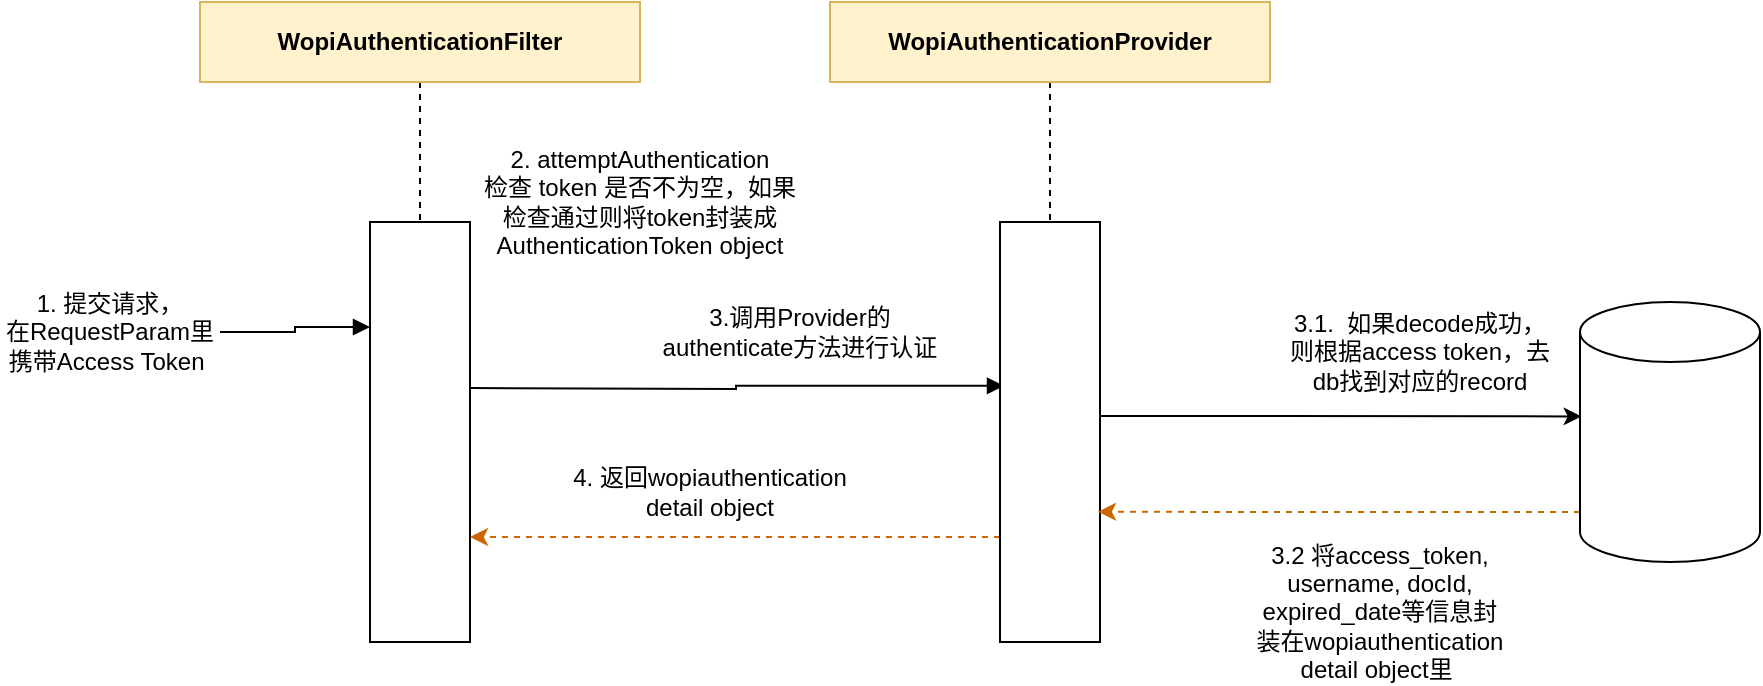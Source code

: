 <mxfile version="20.0.4" type="github">
  <diagram id="81lEqVLcHvuvQnZxjGZk" name="Page-1">
    <mxGraphModel dx="1695" dy="482" grid="1" gridSize="10" guides="1" tooltips="1" connect="1" arrows="1" fold="1" page="1" pageScale="1" pageWidth="827" pageHeight="1169" math="0" shadow="0">
      <root>
        <mxCell id="0" />
        <mxCell id="1" parent="0" />
        <mxCell id="HaN9kB13RHzo98Y6u9yK-4" style="edgeStyle=orthogonalEdgeStyle;rounded=0;orthogonalLoop=1;jettySize=auto;html=1;exitX=0.5;exitY=1;exitDx=0;exitDy=0;entryX=0.5;entryY=0;entryDx=0;entryDy=0;dashed=1;strokeColor=default;endArrow=none;endFill=0;" edge="1" parent="1" source="HaN9kB13RHzo98Y6u9yK-1" target="HaN9kB13RHzo98Y6u9yK-3">
          <mxGeometry relative="1" as="geometry" />
        </mxCell>
        <mxCell id="HaN9kB13RHzo98Y6u9yK-1" value="&lt;b&gt;WopiAuthenticationFilter&lt;/b&gt;" style="rounded=0;whiteSpace=wrap;html=1;fillColor=#fff2cc;strokeColor=#d6b656;" vertex="1" parent="1">
          <mxGeometry x="90" y="130" width="220" height="40" as="geometry" />
        </mxCell>
        <mxCell id="HaN9kB13RHzo98Y6u9yK-11" style="edgeStyle=orthogonalEdgeStyle;rounded=0;orthogonalLoop=1;jettySize=auto;html=1;entryX=0.04;entryY=0.39;entryDx=0;entryDy=0;endArrow=block;endFill=1;strokeColor=default;entryPerimeter=0;" edge="1" parent="1" target="HaN9kB13RHzo98Y6u9yK-14">
          <mxGeometry relative="1" as="geometry">
            <mxPoint x="225" y="323" as="sourcePoint" />
            <mxPoint x="455" y="323" as="targetPoint" />
          </mxGeometry>
        </mxCell>
        <mxCell id="HaN9kB13RHzo98Y6u9yK-3" value="" style="rounded=0;whiteSpace=wrap;html=1;" vertex="1" parent="1">
          <mxGeometry x="175" y="240" width="50" height="210" as="geometry" />
        </mxCell>
        <mxCell id="HaN9kB13RHzo98Y6u9yK-7" style="edgeStyle=orthogonalEdgeStyle;rounded=0;orthogonalLoop=1;jettySize=auto;html=1;entryX=0;entryY=0.25;entryDx=0;entryDy=0;endArrow=block;endFill=1;strokeColor=default;" edge="1" parent="1" source="HaN9kB13RHzo98Y6u9yK-6" target="HaN9kB13RHzo98Y6u9yK-3">
          <mxGeometry relative="1" as="geometry" />
        </mxCell>
        <mxCell id="HaN9kB13RHzo98Y6u9yK-6" value="1. 提交请求，&lt;br&gt;在RequestParam里携带Access Token&amp;nbsp;" style="text;html=1;strokeColor=none;fillColor=none;align=center;verticalAlign=middle;whiteSpace=wrap;rounded=0;" vertex="1" parent="1">
          <mxGeometry x="-10" y="280" width="110" height="30" as="geometry" />
        </mxCell>
        <mxCell id="HaN9kB13RHzo98Y6u9yK-8" value="2.&amp;nbsp;attemptAuthentication&lt;br&gt;检查 token&amp;nbsp;是否不为空，如果检查通过则将token封装成AuthenticationToken&amp;nbsp;object" style="text;html=1;strokeColor=none;fillColor=none;align=center;verticalAlign=middle;whiteSpace=wrap;rounded=0;" vertex="1" parent="1">
          <mxGeometry x="230" y="200" width="160" height="60" as="geometry" />
        </mxCell>
        <mxCell id="HaN9kB13RHzo98Y6u9yK-15" style="edgeStyle=orthogonalEdgeStyle;rounded=0;orthogonalLoop=1;jettySize=auto;html=1;endArrow=none;endFill=0;strokeColor=default;dashed=1;" edge="1" parent="1" source="HaN9kB13RHzo98Y6u9yK-13" target="HaN9kB13RHzo98Y6u9yK-14">
          <mxGeometry relative="1" as="geometry" />
        </mxCell>
        <mxCell id="HaN9kB13RHzo98Y6u9yK-13" value="&lt;b&gt;WopiAuthenticationProvider&lt;/b&gt;" style="rounded=0;whiteSpace=wrap;html=1;fillColor=#fff2cc;strokeColor=#d6b656;" vertex="1" parent="1">
          <mxGeometry x="405" y="130" width="220" height="40" as="geometry" />
        </mxCell>
        <mxCell id="HaN9kB13RHzo98Y6u9yK-21" style="edgeStyle=orthogonalEdgeStyle;rounded=0;orthogonalLoop=1;jettySize=auto;html=1;exitX=0;exitY=0.75;exitDx=0;exitDy=0;entryX=1;entryY=0.75;entryDx=0;entryDy=0;endArrow=classic;endFill=1;strokeColor=#CC6600;dashed=1;" edge="1" parent="1" source="HaN9kB13RHzo98Y6u9yK-14" target="HaN9kB13RHzo98Y6u9yK-3">
          <mxGeometry relative="1" as="geometry" />
        </mxCell>
        <mxCell id="HaN9kB13RHzo98Y6u9yK-35" style="edgeStyle=orthogonalEdgeStyle;rounded=0;orthogonalLoop=1;jettySize=auto;html=1;entryX=0.009;entryY=0.44;entryDx=0;entryDy=0;entryPerimeter=0;endArrow=classic;endFill=1;strokeColor=#000000;" edge="1" parent="1" source="HaN9kB13RHzo98Y6u9yK-14" target="HaN9kB13RHzo98Y6u9yK-23">
          <mxGeometry relative="1" as="geometry">
            <Array as="points">
              <mxPoint x="600" y="337" />
              <mxPoint x="600" y="337" />
            </Array>
          </mxGeometry>
        </mxCell>
        <mxCell id="HaN9kB13RHzo98Y6u9yK-14" value="" style="rounded=0;whiteSpace=wrap;html=1;" vertex="1" parent="1">
          <mxGeometry x="490" y="240" width="50" height="210" as="geometry" />
        </mxCell>
        <mxCell id="HaN9kB13RHzo98Y6u9yK-17" value="3.调用Provider的authenticate方法进行认证" style="text;html=1;strokeColor=none;fillColor=none;align=center;verticalAlign=middle;whiteSpace=wrap;rounded=0;" vertex="1" parent="1">
          <mxGeometry x="320" y="280" width="140" height="30" as="geometry" />
        </mxCell>
        <mxCell id="HaN9kB13RHzo98Y6u9yK-19" value="3.1.&amp;nbsp; 如果decode成功，则根据access&amp;nbsp;token，去db找到对应的record" style="text;html=1;strokeColor=none;fillColor=none;align=center;verticalAlign=middle;whiteSpace=wrap;rounded=0;" vertex="1" parent="1">
          <mxGeometry x="630" y="290" width="140" height="30" as="geometry" />
        </mxCell>
        <mxCell id="HaN9kB13RHzo98Y6u9yK-20" value="3.2 将access_token, username, docId, expired_date等信息封装在wopiauthentication detail object里&amp;nbsp;" style="text;html=1;strokeColor=none;fillColor=none;align=center;verticalAlign=middle;whiteSpace=wrap;rounded=0;" vertex="1" parent="1">
          <mxGeometry x="615" y="420" width="130" height="30" as="geometry" />
        </mxCell>
        <mxCell id="HaN9kB13RHzo98Y6u9yK-22" value="4.&amp;nbsp;返回wopiauthentication detail object" style="text;html=1;strokeColor=none;fillColor=none;align=center;verticalAlign=middle;whiteSpace=wrap;rounded=0;" vertex="1" parent="1">
          <mxGeometry x="260" y="360" width="170" height="30" as="geometry" />
        </mxCell>
        <mxCell id="HaN9kB13RHzo98Y6u9yK-36" style="edgeStyle=orthogonalEdgeStyle;rounded=0;orthogonalLoop=1;jettySize=auto;html=1;exitX=0;exitY=0;exitDx=0;exitDy=105;exitPerimeter=0;entryX=0.98;entryY=0.69;entryDx=0;entryDy=0;entryPerimeter=0;endArrow=classic;endFill=1;strokeColor=#CC6600;dashed=1;" edge="1" parent="1" source="HaN9kB13RHzo98Y6u9yK-23" target="HaN9kB13RHzo98Y6u9yK-14">
          <mxGeometry relative="1" as="geometry" />
        </mxCell>
        <mxCell id="HaN9kB13RHzo98Y6u9yK-23" value="" style="shape=cylinder3;whiteSpace=wrap;html=1;boundedLbl=1;backgroundOutline=1;size=15;" vertex="1" parent="1">
          <mxGeometry x="780" y="280" width="90" height="130" as="geometry" />
        </mxCell>
      </root>
    </mxGraphModel>
  </diagram>
</mxfile>
